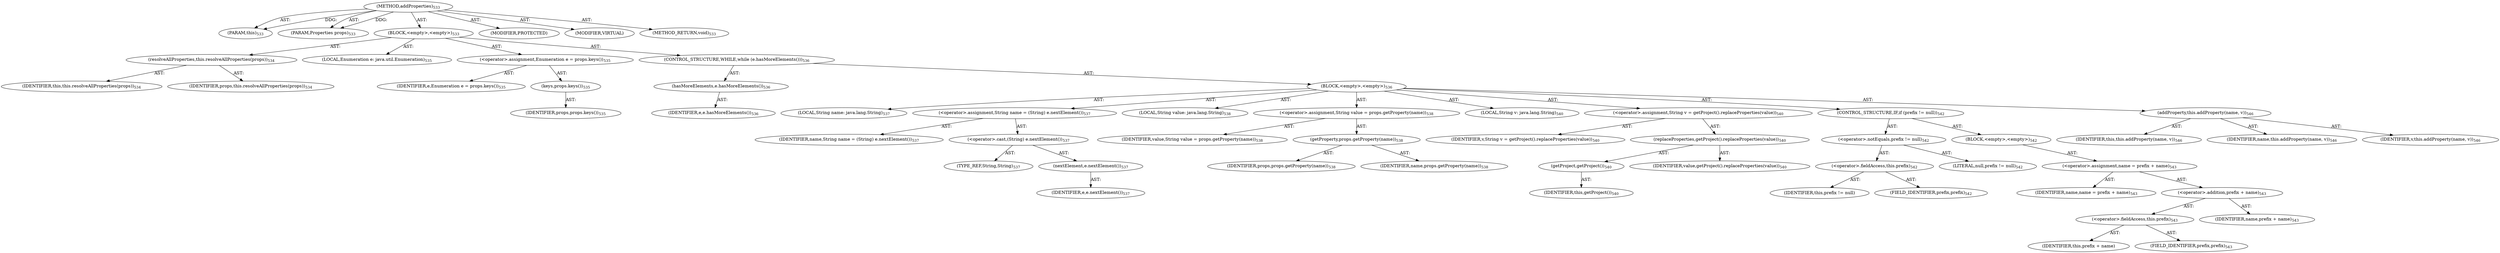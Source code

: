 digraph "addProperties" {  
"111669149727" [label = <(METHOD,addProperties)<SUB>533</SUB>> ]
"115964117010" [label = <(PARAM,this)<SUB>533</SUB>> ]
"115964117046" [label = <(PARAM,Properties props)<SUB>533</SUB>> ]
"25769803862" [label = <(BLOCK,&lt;empty&gt;,&lt;empty&gt;)<SUB>533</SUB>> ]
"30064771338" [label = <(resolveAllProperties,this.resolveAllProperties(props))<SUB>534</SUB>> ]
"68719476783" [label = <(IDENTIFIER,this,this.resolveAllProperties(props))<SUB>534</SUB>> ]
"68719476958" [label = <(IDENTIFIER,props,this.resolveAllProperties(props))<SUB>534</SUB>> ]
"94489280531" [label = <(LOCAL,Enumeration e: java.util.Enumeration)<SUB>535</SUB>> ]
"30064771339" [label = <(&lt;operator&gt;.assignment,Enumeration e = props.keys())<SUB>535</SUB>> ]
"68719476959" [label = <(IDENTIFIER,e,Enumeration e = props.keys())<SUB>535</SUB>> ]
"30064771340" [label = <(keys,props.keys())<SUB>535</SUB>> ]
"68719476960" [label = <(IDENTIFIER,props,props.keys())<SUB>535</SUB>> ]
"47244640304" [label = <(CONTROL_STRUCTURE,WHILE,while (e.hasMoreElements()))<SUB>536</SUB>> ]
"30064771341" [label = <(hasMoreElements,e.hasMoreElements())<SUB>536</SUB>> ]
"68719476961" [label = <(IDENTIFIER,e,e.hasMoreElements())<SUB>536</SUB>> ]
"25769803863" [label = <(BLOCK,&lt;empty&gt;,&lt;empty&gt;)<SUB>536</SUB>> ]
"94489280532" [label = <(LOCAL,String name: java.lang.String)<SUB>537</SUB>> ]
"30064771342" [label = <(&lt;operator&gt;.assignment,String name = (String) e.nextElement())<SUB>537</SUB>> ]
"68719476962" [label = <(IDENTIFIER,name,String name = (String) e.nextElement())<SUB>537</SUB>> ]
"30064771343" [label = <(&lt;operator&gt;.cast,(String) e.nextElement())<SUB>537</SUB>> ]
"180388626433" [label = <(TYPE_REF,String,String)<SUB>537</SUB>> ]
"30064771344" [label = <(nextElement,e.nextElement())<SUB>537</SUB>> ]
"68719476963" [label = <(IDENTIFIER,e,e.nextElement())<SUB>537</SUB>> ]
"94489280533" [label = <(LOCAL,String value: java.lang.String)<SUB>538</SUB>> ]
"30064771345" [label = <(&lt;operator&gt;.assignment,String value = props.getProperty(name))<SUB>538</SUB>> ]
"68719476964" [label = <(IDENTIFIER,value,String value = props.getProperty(name))<SUB>538</SUB>> ]
"30064771346" [label = <(getProperty,props.getProperty(name))<SUB>538</SUB>> ]
"68719476965" [label = <(IDENTIFIER,props,props.getProperty(name))<SUB>538</SUB>> ]
"68719476966" [label = <(IDENTIFIER,name,props.getProperty(name))<SUB>538</SUB>> ]
"94489280534" [label = <(LOCAL,String v: java.lang.String)<SUB>540</SUB>> ]
"30064771347" [label = <(&lt;operator&gt;.assignment,String v = getProject().replaceProperties(value))<SUB>540</SUB>> ]
"68719476967" [label = <(IDENTIFIER,v,String v = getProject().replaceProperties(value))<SUB>540</SUB>> ]
"30064771348" [label = <(replaceProperties,getProject().replaceProperties(value))<SUB>540</SUB>> ]
"30064771349" [label = <(getProject,getProject())<SUB>540</SUB>> ]
"68719476784" [label = <(IDENTIFIER,this,getProject())<SUB>540</SUB>> ]
"68719476968" [label = <(IDENTIFIER,value,getProject().replaceProperties(value))<SUB>540</SUB>> ]
"47244640305" [label = <(CONTROL_STRUCTURE,IF,if (prefix != null))<SUB>542</SUB>> ]
"30064771350" [label = <(&lt;operator&gt;.notEquals,prefix != null)<SUB>542</SUB>> ]
"30064771351" [label = <(&lt;operator&gt;.fieldAccess,this.prefix)<SUB>542</SUB>> ]
"68719476969" [label = <(IDENTIFIER,this,prefix != null)> ]
"55834574918" [label = <(FIELD_IDENTIFIER,prefix,prefix)<SUB>542</SUB>> ]
"90194313276" [label = <(LITERAL,null,prefix != null)<SUB>542</SUB>> ]
"25769803864" [label = <(BLOCK,&lt;empty&gt;,&lt;empty&gt;)<SUB>542</SUB>> ]
"30064771352" [label = <(&lt;operator&gt;.assignment,name = prefix + name)<SUB>543</SUB>> ]
"68719476970" [label = <(IDENTIFIER,name,name = prefix + name)<SUB>543</SUB>> ]
"30064771353" [label = <(&lt;operator&gt;.addition,prefix + name)<SUB>543</SUB>> ]
"30064771354" [label = <(&lt;operator&gt;.fieldAccess,this.prefix)<SUB>543</SUB>> ]
"68719476971" [label = <(IDENTIFIER,this,prefix + name)> ]
"55834574919" [label = <(FIELD_IDENTIFIER,prefix,prefix)<SUB>543</SUB>> ]
"68719476972" [label = <(IDENTIFIER,name,prefix + name)<SUB>543</SUB>> ]
"30064771355" [label = <(addProperty,this.addProperty(name, v))<SUB>546</SUB>> ]
"68719476785" [label = <(IDENTIFIER,this,this.addProperty(name, v))<SUB>546</SUB>> ]
"68719476973" [label = <(IDENTIFIER,name,this.addProperty(name, v))<SUB>546</SUB>> ]
"68719476974" [label = <(IDENTIFIER,v,this.addProperty(name, v))<SUB>546</SUB>> ]
"133143986249" [label = <(MODIFIER,PROTECTED)> ]
"133143986250" [label = <(MODIFIER,VIRTUAL)> ]
"128849018911" [label = <(METHOD_RETURN,void)<SUB>533</SUB>> ]
  "111669149727" -> "115964117010"  [ label = "AST: "] 
  "111669149727" -> "115964117046"  [ label = "AST: "] 
  "111669149727" -> "25769803862"  [ label = "AST: "] 
  "111669149727" -> "133143986249"  [ label = "AST: "] 
  "111669149727" -> "133143986250"  [ label = "AST: "] 
  "111669149727" -> "128849018911"  [ label = "AST: "] 
  "25769803862" -> "30064771338"  [ label = "AST: "] 
  "25769803862" -> "94489280531"  [ label = "AST: "] 
  "25769803862" -> "30064771339"  [ label = "AST: "] 
  "25769803862" -> "47244640304"  [ label = "AST: "] 
  "30064771338" -> "68719476783"  [ label = "AST: "] 
  "30064771338" -> "68719476958"  [ label = "AST: "] 
  "30064771339" -> "68719476959"  [ label = "AST: "] 
  "30064771339" -> "30064771340"  [ label = "AST: "] 
  "30064771340" -> "68719476960"  [ label = "AST: "] 
  "47244640304" -> "30064771341"  [ label = "AST: "] 
  "47244640304" -> "25769803863"  [ label = "AST: "] 
  "30064771341" -> "68719476961"  [ label = "AST: "] 
  "25769803863" -> "94489280532"  [ label = "AST: "] 
  "25769803863" -> "30064771342"  [ label = "AST: "] 
  "25769803863" -> "94489280533"  [ label = "AST: "] 
  "25769803863" -> "30064771345"  [ label = "AST: "] 
  "25769803863" -> "94489280534"  [ label = "AST: "] 
  "25769803863" -> "30064771347"  [ label = "AST: "] 
  "25769803863" -> "47244640305"  [ label = "AST: "] 
  "25769803863" -> "30064771355"  [ label = "AST: "] 
  "30064771342" -> "68719476962"  [ label = "AST: "] 
  "30064771342" -> "30064771343"  [ label = "AST: "] 
  "30064771343" -> "180388626433"  [ label = "AST: "] 
  "30064771343" -> "30064771344"  [ label = "AST: "] 
  "30064771344" -> "68719476963"  [ label = "AST: "] 
  "30064771345" -> "68719476964"  [ label = "AST: "] 
  "30064771345" -> "30064771346"  [ label = "AST: "] 
  "30064771346" -> "68719476965"  [ label = "AST: "] 
  "30064771346" -> "68719476966"  [ label = "AST: "] 
  "30064771347" -> "68719476967"  [ label = "AST: "] 
  "30064771347" -> "30064771348"  [ label = "AST: "] 
  "30064771348" -> "30064771349"  [ label = "AST: "] 
  "30064771348" -> "68719476968"  [ label = "AST: "] 
  "30064771349" -> "68719476784"  [ label = "AST: "] 
  "47244640305" -> "30064771350"  [ label = "AST: "] 
  "47244640305" -> "25769803864"  [ label = "AST: "] 
  "30064771350" -> "30064771351"  [ label = "AST: "] 
  "30064771350" -> "90194313276"  [ label = "AST: "] 
  "30064771351" -> "68719476969"  [ label = "AST: "] 
  "30064771351" -> "55834574918"  [ label = "AST: "] 
  "25769803864" -> "30064771352"  [ label = "AST: "] 
  "30064771352" -> "68719476970"  [ label = "AST: "] 
  "30064771352" -> "30064771353"  [ label = "AST: "] 
  "30064771353" -> "30064771354"  [ label = "AST: "] 
  "30064771353" -> "68719476972"  [ label = "AST: "] 
  "30064771354" -> "68719476971"  [ label = "AST: "] 
  "30064771354" -> "55834574919"  [ label = "AST: "] 
  "30064771355" -> "68719476785"  [ label = "AST: "] 
  "30064771355" -> "68719476973"  [ label = "AST: "] 
  "30064771355" -> "68719476974"  [ label = "AST: "] 
  "111669149727" -> "115964117010"  [ label = "DDG: "] 
  "111669149727" -> "115964117046"  [ label = "DDG: "] 
}
